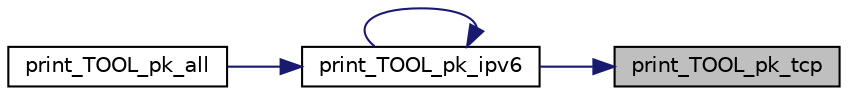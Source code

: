 digraph "print_TOOL_pk_tcp"
{
 // LATEX_PDF_SIZE
  edge [fontname="Helvetica",fontsize="10",labelfontname="Helvetica",labelfontsize="10"];
  node [fontname="Helvetica",fontsize="10",shape=record];
  rankdir="RL";
  Node1 [label="print_TOOL_pk_tcp",height=0.2,width=0.4,color="black", fillcolor="grey75", style="filled", fontcolor="black",tooltip=" "];
  Node1 -> Node2 [dir="back",color="midnightblue",fontsize="10",style="solid",fontname="Helvetica"];
  Node2 [label="print_TOOL_pk_ipv6",height=0.2,width=0.4,color="black", fillcolor="white", style="filled",URL="$group__em.html#gad5dafc039d4e950e702731ccd7caaf35",tooltip=" "];
  Node2 -> Node3 [dir="back",color="midnightblue",fontsize="10",style="solid",fontname="Helvetica"];
  Node3 [label="print_TOOL_pk_all",height=0.2,width=0.4,color="black", fillcolor="white", style="filled",URL="$group__em.html#gacdc170bbfc8dffb96931fe80ef8168ef",tooltip=" "];
  Node2 -> Node2 [dir="back",color="midnightblue",fontsize="10",style="solid",fontname="Helvetica"];
}
